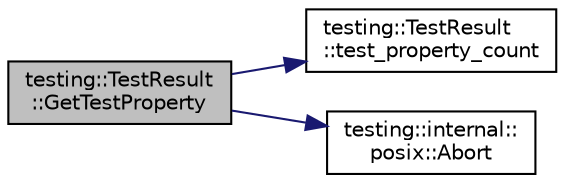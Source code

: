 digraph "testing::TestResult::GetTestProperty"
{
  edge [fontname="Helvetica",fontsize="10",labelfontname="Helvetica",labelfontsize="10"];
  node [fontname="Helvetica",fontsize="10",shape=record];
  rankdir="LR";
  Node48 [label="testing::TestResult\l::GetTestProperty",height=0.2,width=0.4,color="black", fillcolor="grey75", style="filled", fontcolor="black"];
  Node48 -> Node49 [color="midnightblue",fontsize="10",style="solid",fontname="Helvetica"];
  Node49 [label="testing::TestResult\l::test_property_count",height=0.2,width=0.4,color="black", fillcolor="white", style="filled",URL="$d1/d69/classtesting_1_1_test_result.html#afe4523257bbea8bc63b0950b702790be"];
  Node48 -> Node50 [color="midnightblue",fontsize="10",style="solid",fontname="Helvetica"];
  Node50 [label="testing::internal::\lposix::Abort",height=0.2,width=0.4,color="black", fillcolor="white", style="filled",URL="$d0/d81/namespacetesting_1_1internal_1_1posix.html#a69b8278c59359dd6a6f941b4643db9fb"];
}
